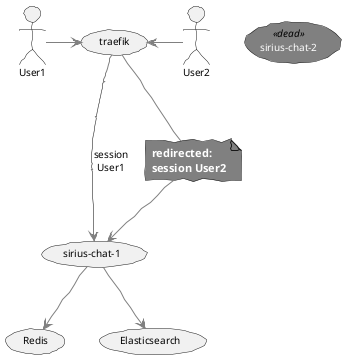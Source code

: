 @startuml
skinparam handwritten true
skinparam monochrome true
skinparam ArrowColor gray
skinparam DefaultFontSize 10
skinparam usecase {
    BackGroundColor<< dead >> gray
    FontColor<< dead >> white
}
skinparam Note {
    FontName Arial
    FontStyle bold
    FontSize 11
    FontColor white
    BackGroundColor gray
}

:User1: -> (traefik)
:User2: -left-> (traefik)
(traefik) --> (sirius-chat-1): session\nUser1
note "redirected:\nsession User2" as RD
(traefik) -- RD
RD --> (sirius-chat-1)
(sirius-chat-2) << dead >>
(sirius-chat-1) --> (Redis)
(sirius-chat-1) --> (Elasticsearch)

@enduml